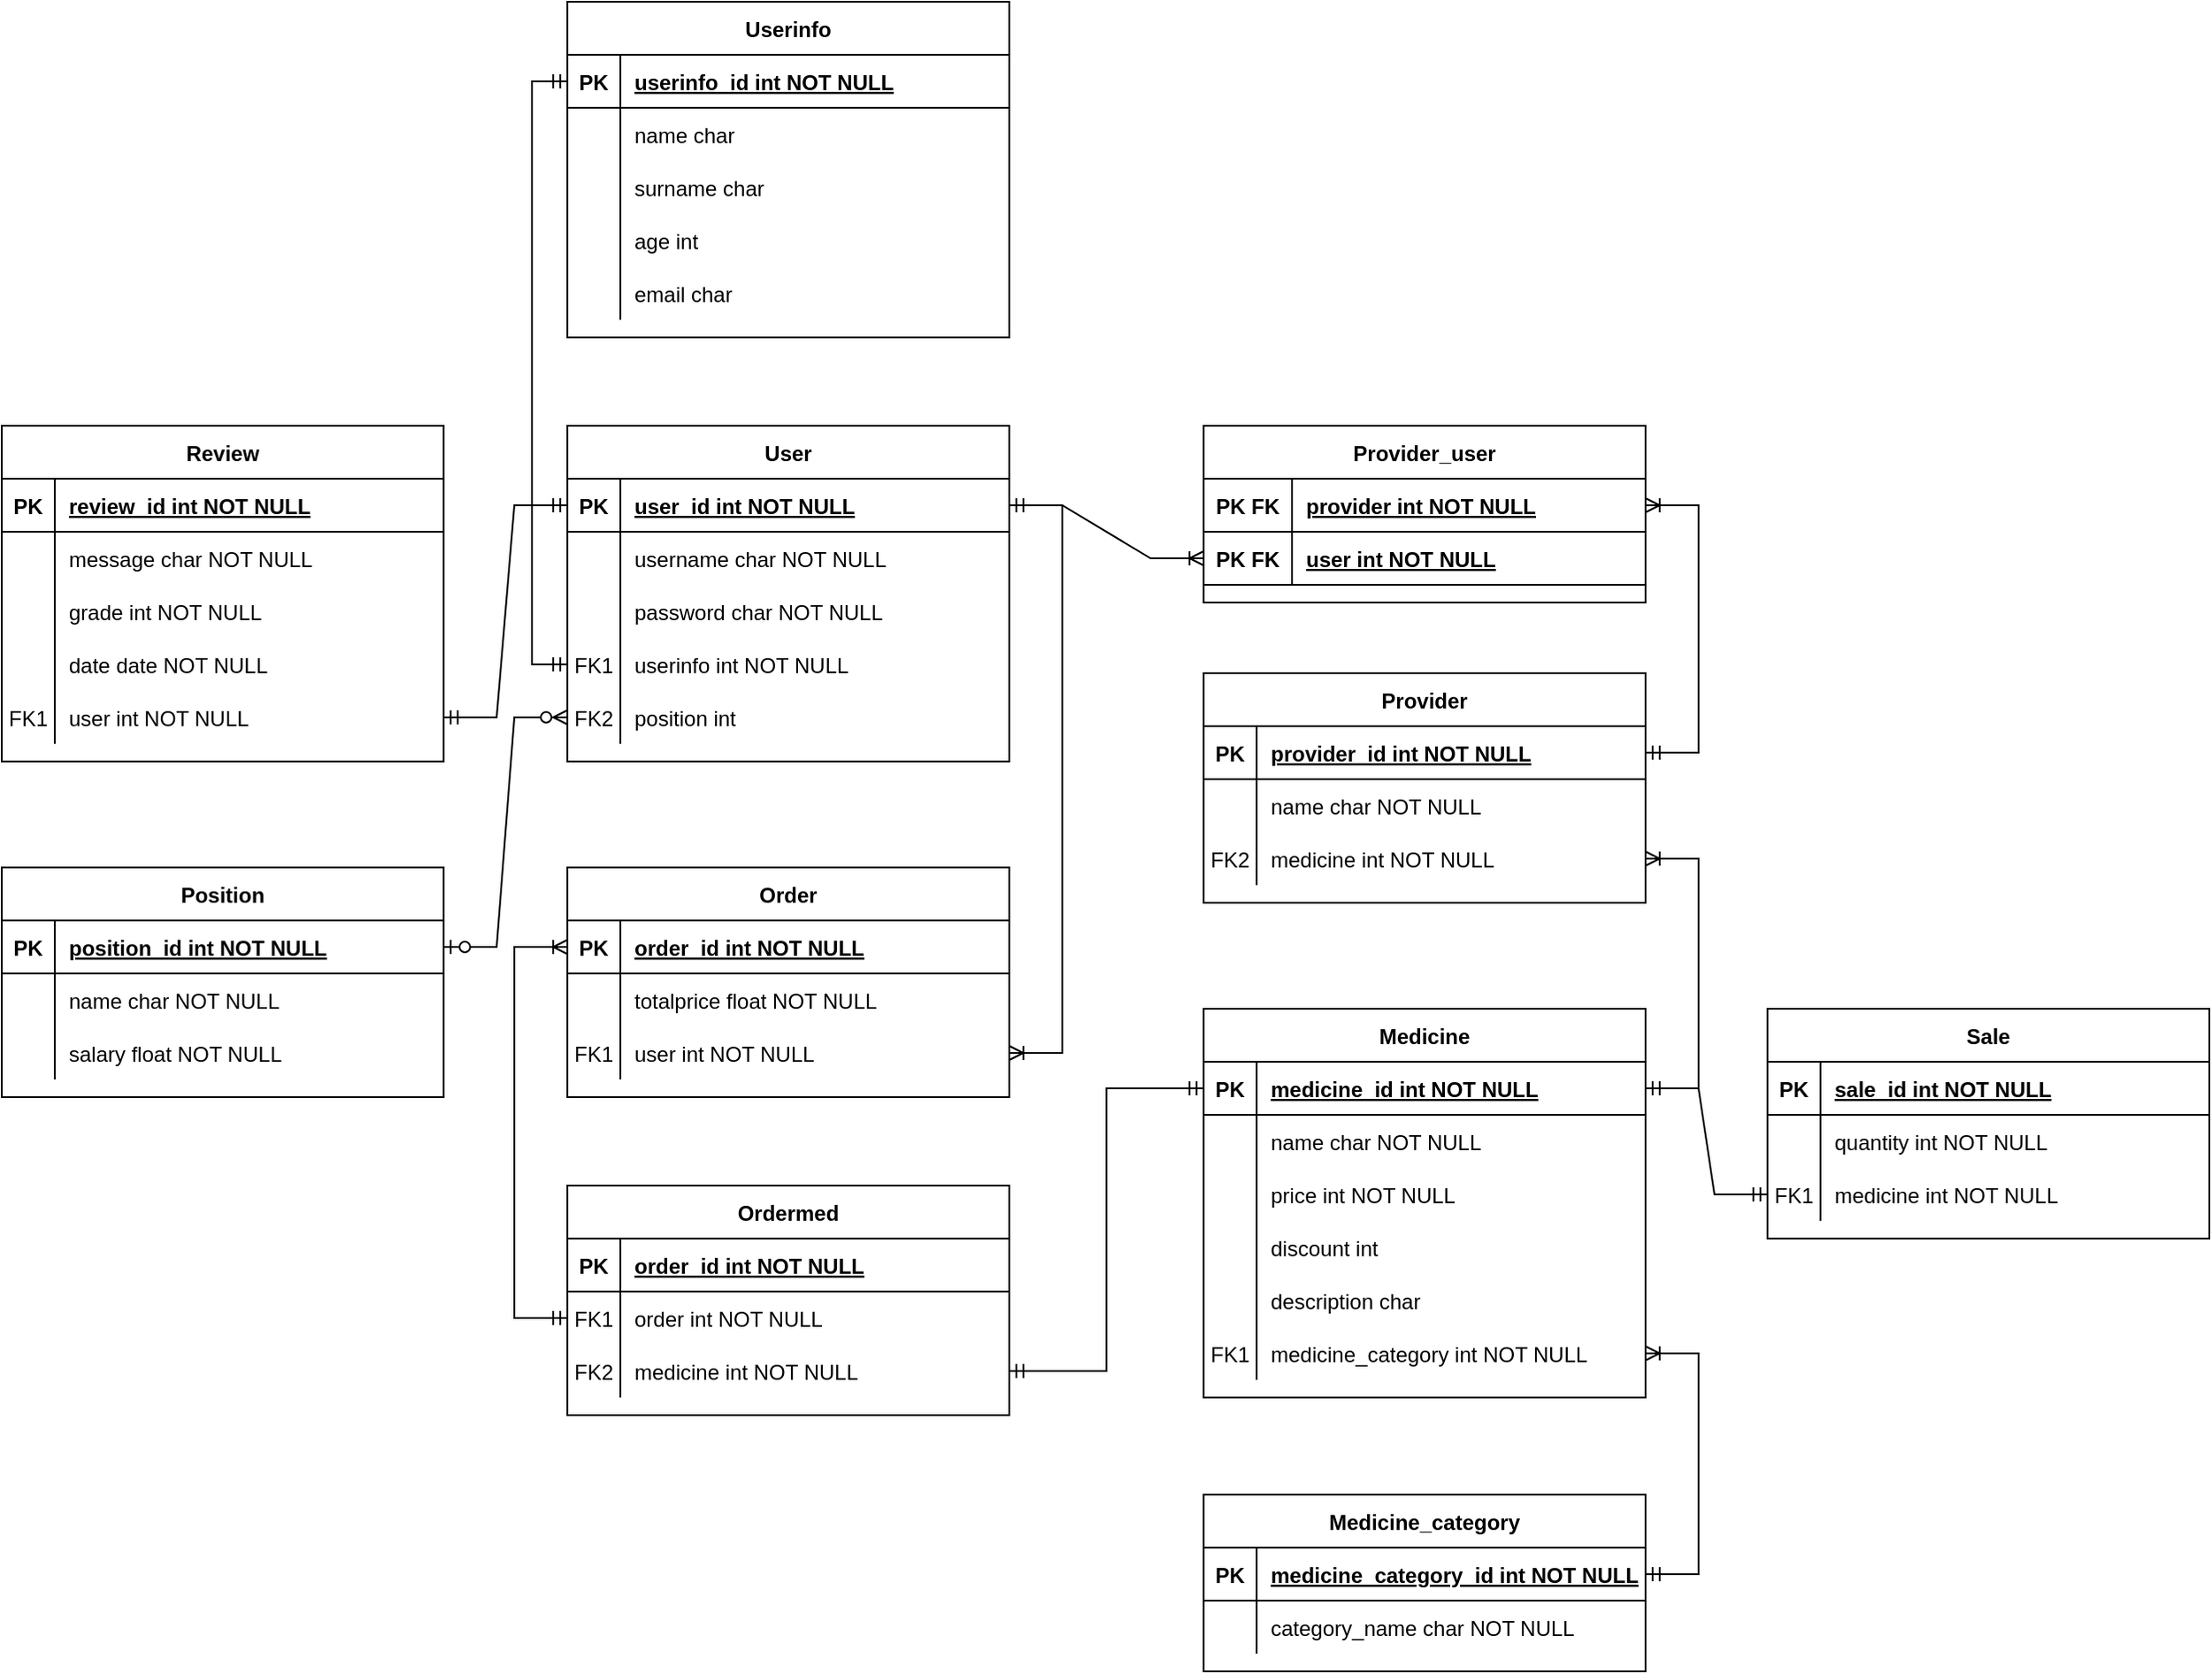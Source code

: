 <mxfile version="24.4.13" type="device">
  <diagram id="R2lEEEUBdFMjLlhIrx00" name="Page-1">
    <mxGraphModel dx="2331" dy="1956" grid="1" gridSize="10" guides="1" tooltips="1" connect="1" arrows="1" fold="1" page="1" pageScale="1" pageWidth="850" pageHeight="1100" math="0" shadow="0" extFonts="Permanent Marker^https://fonts.googleapis.com/css?family=Permanent+Marker">
      <root>
        <mxCell id="0" />
        <mxCell id="1" parent="0" />
        <mxCell id="5S0eOzyHiD_Q5INkTYT--3" value="User" style="shape=table;startSize=30;container=1;collapsible=1;childLayout=tableLayout;fixedRows=1;rowLines=0;fontStyle=1;align=center;resizeLast=1;" vertex="1" parent="1">
          <mxGeometry x="40" y="160" width="250" height="190" as="geometry" />
        </mxCell>
        <mxCell id="5S0eOzyHiD_Q5INkTYT--243" value="" style="shape=partialRectangle;collapsible=0;dropTarget=0;pointerEvents=0;fillColor=none;points=[[0,0.5],[1,0.5]];portConstraint=eastwest;top=0;left=0;right=0;bottom=1;" vertex="1" parent="5S0eOzyHiD_Q5INkTYT--3">
          <mxGeometry y="30" width="250" height="30" as="geometry" />
        </mxCell>
        <mxCell id="5S0eOzyHiD_Q5INkTYT--244" value="PK" style="shape=partialRectangle;overflow=hidden;connectable=0;fillColor=none;top=0;left=0;bottom=0;right=0;fontStyle=1;" vertex="1" parent="5S0eOzyHiD_Q5INkTYT--243">
          <mxGeometry width="30" height="30" as="geometry">
            <mxRectangle width="30" height="30" as="alternateBounds" />
          </mxGeometry>
        </mxCell>
        <mxCell id="5S0eOzyHiD_Q5INkTYT--245" value="user_id int NOT NULL " style="shape=partialRectangle;overflow=hidden;connectable=0;fillColor=none;top=0;left=0;bottom=0;right=0;align=left;spacingLeft=6;fontStyle=5;" vertex="1" parent="5S0eOzyHiD_Q5INkTYT--243">
          <mxGeometry x="30" width="220" height="30" as="geometry">
            <mxRectangle width="220" height="30" as="alternateBounds" />
          </mxGeometry>
        </mxCell>
        <mxCell id="5S0eOzyHiD_Q5INkTYT--7" value="" style="shape=partialRectangle;collapsible=0;dropTarget=0;pointerEvents=0;fillColor=none;points=[[0,0.5],[1,0.5]];portConstraint=eastwest;top=0;left=0;right=0;bottom=0;" vertex="1" parent="5S0eOzyHiD_Q5INkTYT--3">
          <mxGeometry y="60" width="250" height="30" as="geometry" />
        </mxCell>
        <mxCell id="5S0eOzyHiD_Q5INkTYT--8" value="" style="shape=partialRectangle;overflow=hidden;connectable=0;fillColor=none;top=0;left=0;bottom=0;right=0;" vertex="1" parent="5S0eOzyHiD_Q5INkTYT--7">
          <mxGeometry width="30" height="30" as="geometry">
            <mxRectangle width="30" height="30" as="alternateBounds" />
          </mxGeometry>
        </mxCell>
        <mxCell id="5S0eOzyHiD_Q5INkTYT--9" value="username char NOT NULL" style="shape=partialRectangle;overflow=hidden;connectable=0;fillColor=none;top=0;left=0;bottom=0;right=0;align=left;spacingLeft=6;" vertex="1" parent="5S0eOzyHiD_Q5INkTYT--7">
          <mxGeometry x="30" width="220" height="30" as="geometry">
            <mxRectangle width="220" height="30" as="alternateBounds" />
          </mxGeometry>
        </mxCell>
        <mxCell id="5S0eOzyHiD_Q5INkTYT--40" value="" style="shape=partialRectangle;collapsible=0;dropTarget=0;pointerEvents=0;fillColor=none;points=[[0,0.5],[1,0.5]];portConstraint=eastwest;top=0;left=0;right=0;bottom=0;" vertex="1" parent="5S0eOzyHiD_Q5INkTYT--3">
          <mxGeometry y="90" width="250" height="30" as="geometry" />
        </mxCell>
        <mxCell id="5S0eOzyHiD_Q5INkTYT--41" value="" style="shape=partialRectangle;overflow=hidden;connectable=0;fillColor=none;top=0;left=0;bottom=0;right=0;" vertex="1" parent="5S0eOzyHiD_Q5INkTYT--40">
          <mxGeometry width="30" height="30" as="geometry">
            <mxRectangle width="30" height="30" as="alternateBounds" />
          </mxGeometry>
        </mxCell>
        <mxCell id="5S0eOzyHiD_Q5INkTYT--42" value="password char NOT NULL" style="shape=partialRectangle;overflow=hidden;connectable=0;fillColor=none;top=0;left=0;bottom=0;right=0;align=left;spacingLeft=6;" vertex="1" parent="5S0eOzyHiD_Q5INkTYT--40">
          <mxGeometry x="30" width="220" height="30" as="geometry">
            <mxRectangle width="220" height="30" as="alternateBounds" />
          </mxGeometry>
        </mxCell>
        <mxCell id="5S0eOzyHiD_Q5INkTYT--46" value="" style="shape=partialRectangle;collapsible=0;dropTarget=0;pointerEvents=0;fillColor=none;points=[[0,0.5],[1,0.5]];portConstraint=eastwest;top=0;left=0;right=0;bottom=0;" vertex="1" parent="5S0eOzyHiD_Q5INkTYT--3">
          <mxGeometry y="120" width="250" height="30" as="geometry" />
        </mxCell>
        <mxCell id="5S0eOzyHiD_Q5INkTYT--47" value="FK1" style="shape=partialRectangle;overflow=hidden;connectable=0;fillColor=none;top=0;left=0;bottom=0;right=0;" vertex="1" parent="5S0eOzyHiD_Q5INkTYT--46">
          <mxGeometry width="30" height="30" as="geometry">
            <mxRectangle width="30" height="30" as="alternateBounds" />
          </mxGeometry>
        </mxCell>
        <mxCell id="5S0eOzyHiD_Q5INkTYT--48" value="userinfo int NOT NULL" style="shape=partialRectangle;overflow=hidden;connectable=0;fillColor=none;top=0;left=0;bottom=0;right=0;align=left;spacingLeft=6;" vertex="1" parent="5S0eOzyHiD_Q5INkTYT--46">
          <mxGeometry x="30" width="220" height="30" as="geometry">
            <mxRectangle width="220" height="30" as="alternateBounds" />
          </mxGeometry>
        </mxCell>
        <mxCell id="5S0eOzyHiD_Q5INkTYT--201" value="" style="shape=partialRectangle;collapsible=0;dropTarget=0;pointerEvents=0;fillColor=none;points=[[0,0.5],[1,0.5]];portConstraint=eastwest;top=0;left=0;right=0;bottom=0;" vertex="1" parent="5S0eOzyHiD_Q5INkTYT--3">
          <mxGeometry y="150" width="250" height="30" as="geometry" />
        </mxCell>
        <mxCell id="5S0eOzyHiD_Q5INkTYT--202" value="FK2" style="shape=partialRectangle;overflow=hidden;connectable=0;fillColor=none;top=0;left=0;bottom=0;right=0;" vertex="1" parent="5S0eOzyHiD_Q5INkTYT--201">
          <mxGeometry width="30" height="30" as="geometry">
            <mxRectangle width="30" height="30" as="alternateBounds" />
          </mxGeometry>
        </mxCell>
        <mxCell id="5S0eOzyHiD_Q5INkTYT--203" value="position int" style="shape=partialRectangle;overflow=hidden;connectable=0;fillColor=none;top=0;left=0;bottom=0;right=0;align=left;spacingLeft=6;" vertex="1" parent="5S0eOzyHiD_Q5INkTYT--201">
          <mxGeometry x="30" width="220" height="30" as="geometry">
            <mxRectangle width="220" height="30" as="alternateBounds" />
          </mxGeometry>
        </mxCell>
        <mxCell id="5S0eOzyHiD_Q5INkTYT--53" value="Userinfo" style="shape=table;startSize=30;container=1;collapsible=1;childLayout=tableLayout;fixedRows=1;rowLines=0;fontStyle=1;align=center;resizeLast=1;" vertex="1" parent="1">
          <mxGeometry x="40" y="-80" width="250" height="190" as="geometry" />
        </mxCell>
        <mxCell id="5S0eOzyHiD_Q5INkTYT--54" value="" style="shape=partialRectangle;collapsible=0;dropTarget=0;pointerEvents=0;fillColor=none;points=[[0,0.5],[1,0.5]];portConstraint=eastwest;top=0;left=0;right=0;bottom=1;" vertex="1" parent="5S0eOzyHiD_Q5INkTYT--53">
          <mxGeometry y="30" width="250" height="30" as="geometry" />
        </mxCell>
        <mxCell id="5S0eOzyHiD_Q5INkTYT--55" value="PK" style="shape=partialRectangle;overflow=hidden;connectable=0;fillColor=none;top=0;left=0;bottom=0;right=0;fontStyle=1;" vertex="1" parent="5S0eOzyHiD_Q5INkTYT--54">
          <mxGeometry width="30" height="30" as="geometry">
            <mxRectangle width="30" height="30" as="alternateBounds" />
          </mxGeometry>
        </mxCell>
        <mxCell id="5S0eOzyHiD_Q5INkTYT--56" value="userinfo_id int NOT NULL " style="shape=partialRectangle;overflow=hidden;connectable=0;fillColor=none;top=0;left=0;bottom=0;right=0;align=left;spacingLeft=6;fontStyle=5;" vertex="1" parent="5S0eOzyHiD_Q5INkTYT--54">
          <mxGeometry x="30" width="220" height="30" as="geometry">
            <mxRectangle width="220" height="30" as="alternateBounds" />
          </mxGeometry>
        </mxCell>
        <mxCell id="5S0eOzyHiD_Q5INkTYT--57" value="" style="shape=partialRectangle;collapsible=0;dropTarget=0;pointerEvents=0;fillColor=none;points=[[0,0.5],[1,0.5]];portConstraint=eastwest;top=0;left=0;right=0;bottom=0;" vertex="1" parent="5S0eOzyHiD_Q5INkTYT--53">
          <mxGeometry y="60" width="250" height="30" as="geometry" />
        </mxCell>
        <mxCell id="5S0eOzyHiD_Q5INkTYT--58" value="" style="shape=partialRectangle;overflow=hidden;connectable=0;fillColor=none;top=0;left=0;bottom=0;right=0;" vertex="1" parent="5S0eOzyHiD_Q5INkTYT--57">
          <mxGeometry width="30" height="30" as="geometry">
            <mxRectangle width="30" height="30" as="alternateBounds" />
          </mxGeometry>
        </mxCell>
        <mxCell id="5S0eOzyHiD_Q5INkTYT--59" value="name char" style="shape=partialRectangle;overflow=hidden;connectable=0;fillColor=none;top=0;left=0;bottom=0;right=0;align=left;spacingLeft=6;" vertex="1" parent="5S0eOzyHiD_Q5INkTYT--57">
          <mxGeometry x="30" width="220" height="30" as="geometry">
            <mxRectangle width="220" height="30" as="alternateBounds" />
          </mxGeometry>
        </mxCell>
        <mxCell id="5S0eOzyHiD_Q5INkTYT--60" value="" style="shape=partialRectangle;collapsible=0;dropTarget=0;pointerEvents=0;fillColor=none;points=[[0,0.5],[1,0.5]];portConstraint=eastwest;top=0;left=0;right=0;bottom=0;" vertex="1" parent="5S0eOzyHiD_Q5INkTYT--53">
          <mxGeometry y="90" width="250" height="30" as="geometry" />
        </mxCell>
        <mxCell id="5S0eOzyHiD_Q5INkTYT--61" value="" style="shape=partialRectangle;overflow=hidden;connectable=0;fillColor=none;top=0;left=0;bottom=0;right=0;" vertex="1" parent="5S0eOzyHiD_Q5INkTYT--60">
          <mxGeometry width="30" height="30" as="geometry">
            <mxRectangle width="30" height="30" as="alternateBounds" />
          </mxGeometry>
        </mxCell>
        <mxCell id="5S0eOzyHiD_Q5INkTYT--62" value="surname char" style="shape=partialRectangle;overflow=hidden;connectable=0;fillColor=none;top=0;left=0;bottom=0;right=0;align=left;spacingLeft=6;" vertex="1" parent="5S0eOzyHiD_Q5INkTYT--60">
          <mxGeometry x="30" width="220" height="30" as="geometry">
            <mxRectangle width="220" height="30" as="alternateBounds" />
          </mxGeometry>
        </mxCell>
        <mxCell id="5S0eOzyHiD_Q5INkTYT--63" value="" style="shape=partialRectangle;collapsible=0;dropTarget=0;pointerEvents=0;fillColor=none;points=[[0,0.5],[1,0.5]];portConstraint=eastwest;top=0;left=0;right=0;bottom=0;" vertex="1" parent="5S0eOzyHiD_Q5INkTYT--53">
          <mxGeometry y="120" width="250" height="30" as="geometry" />
        </mxCell>
        <mxCell id="5S0eOzyHiD_Q5INkTYT--64" value="" style="shape=partialRectangle;overflow=hidden;connectable=0;fillColor=none;top=0;left=0;bottom=0;right=0;" vertex="1" parent="5S0eOzyHiD_Q5INkTYT--63">
          <mxGeometry width="30" height="30" as="geometry">
            <mxRectangle width="30" height="30" as="alternateBounds" />
          </mxGeometry>
        </mxCell>
        <mxCell id="5S0eOzyHiD_Q5INkTYT--65" value="age int" style="shape=partialRectangle;overflow=hidden;connectable=0;fillColor=none;top=0;left=0;bottom=0;right=0;align=left;spacingLeft=6;" vertex="1" parent="5S0eOzyHiD_Q5INkTYT--63">
          <mxGeometry x="30" width="220" height="30" as="geometry">
            <mxRectangle width="220" height="30" as="alternateBounds" />
          </mxGeometry>
        </mxCell>
        <mxCell id="5S0eOzyHiD_Q5INkTYT--66" value="" style="shape=partialRectangle;collapsible=0;dropTarget=0;pointerEvents=0;fillColor=none;points=[[0,0.5],[1,0.5]];portConstraint=eastwest;top=0;left=0;right=0;bottom=0;" vertex="1" parent="5S0eOzyHiD_Q5INkTYT--53">
          <mxGeometry y="150" width="250" height="30" as="geometry" />
        </mxCell>
        <mxCell id="5S0eOzyHiD_Q5INkTYT--67" value="" style="shape=partialRectangle;overflow=hidden;connectable=0;fillColor=none;top=0;left=0;bottom=0;right=0;" vertex="1" parent="5S0eOzyHiD_Q5INkTYT--66">
          <mxGeometry width="30" height="30" as="geometry">
            <mxRectangle width="30" height="30" as="alternateBounds" />
          </mxGeometry>
        </mxCell>
        <mxCell id="5S0eOzyHiD_Q5INkTYT--68" value="email char" style="shape=partialRectangle;overflow=hidden;connectable=0;fillColor=none;top=0;left=0;bottom=0;right=0;align=left;spacingLeft=6;" vertex="1" parent="5S0eOzyHiD_Q5INkTYT--66">
          <mxGeometry x="30" width="220" height="30" as="geometry">
            <mxRectangle width="220" height="30" as="alternateBounds" />
          </mxGeometry>
        </mxCell>
        <mxCell id="5S0eOzyHiD_Q5INkTYT--73" value="Medicine_category" style="shape=table;startSize=30;container=1;collapsible=1;childLayout=tableLayout;fixedRows=1;rowLines=0;fontStyle=1;align=center;resizeLast=1;" vertex="1" parent="1">
          <mxGeometry x="400" y="765" width="250" height="100" as="geometry" />
        </mxCell>
        <mxCell id="5S0eOzyHiD_Q5INkTYT--74" value="" style="shape=partialRectangle;collapsible=0;dropTarget=0;pointerEvents=0;fillColor=none;points=[[0,0.5],[1,0.5]];portConstraint=eastwest;top=0;left=0;right=0;bottom=1;" vertex="1" parent="5S0eOzyHiD_Q5INkTYT--73">
          <mxGeometry y="30" width="250" height="30" as="geometry" />
        </mxCell>
        <mxCell id="5S0eOzyHiD_Q5INkTYT--75" value="PK" style="shape=partialRectangle;overflow=hidden;connectable=0;fillColor=none;top=0;left=0;bottom=0;right=0;fontStyle=1;" vertex="1" parent="5S0eOzyHiD_Q5INkTYT--74">
          <mxGeometry width="30" height="30" as="geometry">
            <mxRectangle width="30" height="30" as="alternateBounds" />
          </mxGeometry>
        </mxCell>
        <mxCell id="5S0eOzyHiD_Q5INkTYT--76" value="medicine_category_id int NOT NULL " style="shape=partialRectangle;overflow=hidden;connectable=0;fillColor=none;top=0;left=0;bottom=0;right=0;align=left;spacingLeft=6;fontStyle=5;" vertex="1" parent="5S0eOzyHiD_Q5INkTYT--74">
          <mxGeometry x="30" width="220" height="30" as="geometry">
            <mxRectangle width="220" height="30" as="alternateBounds" />
          </mxGeometry>
        </mxCell>
        <mxCell id="5S0eOzyHiD_Q5INkTYT--77" value="" style="shape=partialRectangle;collapsible=0;dropTarget=0;pointerEvents=0;fillColor=none;points=[[0,0.5],[1,0.5]];portConstraint=eastwest;top=0;left=0;right=0;bottom=0;" vertex="1" parent="5S0eOzyHiD_Q5INkTYT--73">
          <mxGeometry y="60" width="250" height="30" as="geometry" />
        </mxCell>
        <mxCell id="5S0eOzyHiD_Q5INkTYT--78" value="" style="shape=partialRectangle;overflow=hidden;connectable=0;fillColor=none;top=0;left=0;bottom=0;right=0;" vertex="1" parent="5S0eOzyHiD_Q5INkTYT--77">
          <mxGeometry width="30" height="30" as="geometry">
            <mxRectangle width="30" height="30" as="alternateBounds" />
          </mxGeometry>
        </mxCell>
        <mxCell id="5S0eOzyHiD_Q5INkTYT--79" value="category_name char NOT NULL" style="shape=partialRectangle;overflow=hidden;connectable=0;fillColor=none;top=0;left=0;bottom=0;right=0;align=left;spacingLeft=6;" vertex="1" parent="5S0eOzyHiD_Q5INkTYT--77">
          <mxGeometry x="30" width="220" height="30" as="geometry">
            <mxRectangle width="220" height="30" as="alternateBounds" />
          </mxGeometry>
        </mxCell>
        <mxCell id="5S0eOzyHiD_Q5INkTYT--86" value="Medicine" style="shape=table;startSize=30;container=1;collapsible=1;childLayout=tableLayout;fixedRows=1;rowLines=0;fontStyle=1;align=center;resizeLast=1;" vertex="1" parent="1">
          <mxGeometry x="400" y="490" width="250" height="220" as="geometry" />
        </mxCell>
        <mxCell id="5S0eOzyHiD_Q5INkTYT--87" value="" style="shape=partialRectangle;collapsible=0;dropTarget=0;pointerEvents=0;fillColor=none;points=[[0,0.5],[1,0.5]];portConstraint=eastwest;top=0;left=0;right=0;bottom=1;" vertex="1" parent="5S0eOzyHiD_Q5INkTYT--86">
          <mxGeometry y="30" width="250" height="30" as="geometry" />
        </mxCell>
        <mxCell id="5S0eOzyHiD_Q5INkTYT--88" value="PK" style="shape=partialRectangle;overflow=hidden;connectable=0;fillColor=none;top=0;left=0;bottom=0;right=0;fontStyle=1;" vertex="1" parent="5S0eOzyHiD_Q5INkTYT--87">
          <mxGeometry width="30" height="30" as="geometry">
            <mxRectangle width="30" height="30" as="alternateBounds" />
          </mxGeometry>
        </mxCell>
        <mxCell id="5S0eOzyHiD_Q5INkTYT--89" value="medicine_id int NOT NULL " style="shape=partialRectangle;overflow=hidden;connectable=0;fillColor=none;top=0;left=0;bottom=0;right=0;align=left;spacingLeft=6;fontStyle=5;" vertex="1" parent="5S0eOzyHiD_Q5INkTYT--87">
          <mxGeometry x="30" width="220" height="30" as="geometry">
            <mxRectangle width="220" height="30" as="alternateBounds" />
          </mxGeometry>
        </mxCell>
        <mxCell id="5S0eOzyHiD_Q5INkTYT--90" value="" style="shape=partialRectangle;collapsible=0;dropTarget=0;pointerEvents=0;fillColor=none;points=[[0,0.5],[1,0.5]];portConstraint=eastwest;top=0;left=0;right=0;bottom=0;" vertex="1" parent="5S0eOzyHiD_Q5INkTYT--86">
          <mxGeometry y="60" width="250" height="30" as="geometry" />
        </mxCell>
        <mxCell id="5S0eOzyHiD_Q5INkTYT--91" value="" style="shape=partialRectangle;overflow=hidden;connectable=0;fillColor=none;top=0;left=0;bottom=0;right=0;" vertex="1" parent="5S0eOzyHiD_Q5INkTYT--90">
          <mxGeometry width="30" height="30" as="geometry">
            <mxRectangle width="30" height="30" as="alternateBounds" />
          </mxGeometry>
        </mxCell>
        <mxCell id="5S0eOzyHiD_Q5INkTYT--92" value="name char NOT NULL" style="shape=partialRectangle;overflow=hidden;connectable=0;fillColor=none;top=0;left=0;bottom=0;right=0;align=left;spacingLeft=6;" vertex="1" parent="5S0eOzyHiD_Q5INkTYT--90">
          <mxGeometry x="30" width="220" height="30" as="geometry">
            <mxRectangle width="220" height="30" as="alternateBounds" />
          </mxGeometry>
        </mxCell>
        <mxCell id="5S0eOzyHiD_Q5INkTYT--99" value="" style="shape=partialRectangle;collapsible=0;dropTarget=0;pointerEvents=0;fillColor=none;points=[[0,0.5],[1,0.5]];portConstraint=eastwest;top=0;left=0;right=0;bottom=0;" vertex="1" parent="5S0eOzyHiD_Q5INkTYT--86">
          <mxGeometry y="90" width="250" height="30" as="geometry" />
        </mxCell>
        <mxCell id="5S0eOzyHiD_Q5INkTYT--100" value="" style="shape=partialRectangle;overflow=hidden;connectable=0;fillColor=none;top=0;left=0;bottom=0;right=0;" vertex="1" parent="5S0eOzyHiD_Q5INkTYT--99">
          <mxGeometry width="30" height="30" as="geometry">
            <mxRectangle width="30" height="30" as="alternateBounds" />
          </mxGeometry>
        </mxCell>
        <mxCell id="5S0eOzyHiD_Q5INkTYT--101" value="price int NOT NULL" style="shape=partialRectangle;overflow=hidden;connectable=0;fillColor=none;top=0;left=0;bottom=0;right=0;align=left;spacingLeft=6;" vertex="1" parent="5S0eOzyHiD_Q5INkTYT--99">
          <mxGeometry x="30" width="220" height="30" as="geometry">
            <mxRectangle width="220" height="30" as="alternateBounds" />
          </mxGeometry>
        </mxCell>
        <mxCell id="5S0eOzyHiD_Q5INkTYT--108" value="" style="shape=partialRectangle;collapsible=0;dropTarget=0;pointerEvents=0;fillColor=none;points=[[0,0.5],[1,0.5]];portConstraint=eastwest;top=0;left=0;right=0;bottom=0;" vertex="1" parent="5S0eOzyHiD_Q5INkTYT--86">
          <mxGeometry y="120" width="250" height="30" as="geometry" />
        </mxCell>
        <mxCell id="5S0eOzyHiD_Q5INkTYT--109" value="" style="shape=partialRectangle;overflow=hidden;connectable=0;fillColor=none;top=0;left=0;bottom=0;right=0;" vertex="1" parent="5S0eOzyHiD_Q5INkTYT--108">
          <mxGeometry width="30" height="30" as="geometry">
            <mxRectangle width="30" height="30" as="alternateBounds" />
          </mxGeometry>
        </mxCell>
        <mxCell id="5S0eOzyHiD_Q5INkTYT--110" value="discount int" style="shape=partialRectangle;overflow=hidden;connectable=0;fillColor=none;top=0;left=0;bottom=0;right=0;align=left;spacingLeft=6;" vertex="1" parent="5S0eOzyHiD_Q5INkTYT--108">
          <mxGeometry x="30" width="220" height="30" as="geometry">
            <mxRectangle width="220" height="30" as="alternateBounds" />
          </mxGeometry>
        </mxCell>
        <mxCell id="5S0eOzyHiD_Q5INkTYT--102" value="" style="shape=partialRectangle;collapsible=0;dropTarget=0;pointerEvents=0;fillColor=none;points=[[0,0.5],[1,0.5]];portConstraint=eastwest;top=0;left=0;right=0;bottom=0;" vertex="1" parent="5S0eOzyHiD_Q5INkTYT--86">
          <mxGeometry y="150" width="250" height="30" as="geometry" />
        </mxCell>
        <mxCell id="5S0eOzyHiD_Q5INkTYT--103" value="" style="shape=partialRectangle;overflow=hidden;connectable=0;fillColor=none;top=0;left=0;bottom=0;right=0;" vertex="1" parent="5S0eOzyHiD_Q5INkTYT--102">
          <mxGeometry width="30" height="30" as="geometry">
            <mxRectangle width="30" height="30" as="alternateBounds" />
          </mxGeometry>
        </mxCell>
        <mxCell id="5S0eOzyHiD_Q5INkTYT--104" value="description char" style="shape=partialRectangle;overflow=hidden;connectable=0;fillColor=none;top=0;left=0;bottom=0;right=0;align=left;spacingLeft=6;" vertex="1" parent="5S0eOzyHiD_Q5INkTYT--102">
          <mxGeometry x="30" width="220" height="30" as="geometry">
            <mxRectangle width="220" height="30" as="alternateBounds" />
          </mxGeometry>
        </mxCell>
        <mxCell id="5S0eOzyHiD_Q5INkTYT--93" value="" style="shape=partialRectangle;collapsible=0;dropTarget=0;pointerEvents=0;fillColor=none;points=[[0,0.5],[1,0.5]];portConstraint=eastwest;top=0;left=0;right=0;bottom=0;" vertex="1" parent="5S0eOzyHiD_Q5INkTYT--86">
          <mxGeometry y="180" width="250" height="30" as="geometry" />
        </mxCell>
        <mxCell id="5S0eOzyHiD_Q5INkTYT--94" value="FK1" style="shape=partialRectangle;overflow=hidden;connectable=0;fillColor=none;top=0;left=0;bottom=0;right=0;" vertex="1" parent="5S0eOzyHiD_Q5INkTYT--93">
          <mxGeometry width="30" height="30" as="geometry">
            <mxRectangle width="30" height="30" as="alternateBounds" />
          </mxGeometry>
        </mxCell>
        <mxCell id="5S0eOzyHiD_Q5INkTYT--95" value="medicine_category int NOT NULL" style="shape=partialRectangle;overflow=hidden;connectable=0;fillColor=none;top=0;left=0;bottom=0;right=0;align=left;spacingLeft=6;" vertex="1" parent="5S0eOzyHiD_Q5INkTYT--93">
          <mxGeometry x="30" width="220" height="30" as="geometry">
            <mxRectangle width="220" height="30" as="alternateBounds" />
          </mxGeometry>
        </mxCell>
        <mxCell id="5S0eOzyHiD_Q5INkTYT--111" value="Review" style="shape=table;startSize=30;container=1;collapsible=1;childLayout=tableLayout;fixedRows=1;rowLines=0;fontStyle=1;align=center;resizeLast=1;" vertex="1" parent="1">
          <mxGeometry x="-280" y="160" width="250" height="190" as="geometry" />
        </mxCell>
        <mxCell id="5S0eOzyHiD_Q5INkTYT--112" value="" style="shape=partialRectangle;collapsible=0;dropTarget=0;pointerEvents=0;fillColor=none;points=[[0,0.5],[1,0.5]];portConstraint=eastwest;top=0;left=0;right=0;bottom=1;" vertex="1" parent="5S0eOzyHiD_Q5INkTYT--111">
          <mxGeometry y="30" width="250" height="30" as="geometry" />
        </mxCell>
        <mxCell id="5S0eOzyHiD_Q5INkTYT--113" value="PK" style="shape=partialRectangle;overflow=hidden;connectable=0;fillColor=none;top=0;left=0;bottom=0;right=0;fontStyle=1;" vertex="1" parent="5S0eOzyHiD_Q5INkTYT--112">
          <mxGeometry width="30" height="30" as="geometry">
            <mxRectangle width="30" height="30" as="alternateBounds" />
          </mxGeometry>
        </mxCell>
        <mxCell id="5S0eOzyHiD_Q5INkTYT--114" value="review_id int NOT NULL " style="shape=partialRectangle;overflow=hidden;connectable=0;fillColor=none;top=0;left=0;bottom=0;right=0;align=left;spacingLeft=6;fontStyle=5;" vertex="1" parent="5S0eOzyHiD_Q5INkTYT--112">
          <mxGeometry x="30" width="220" height="30" as="geometry">
            <mxRectangle width="220" height="30" as="alternateBounds" />
          </mxGeometry>
        </mxCell>
        <mxCell id="5S0eOzyHiD_Q5INkTYT--115" value="" style="shape=partialRectangle;collapsible=0;dropTarget=0;pointerEvents=0;fillColor=none;points=[[0,0.5],[1,0.5]];portConstraint=eastwest;top=0;left=0;right=0;bottom=0;" vertex="1" parent="5S0eOzyHiD_Q5INkTYT--111">
          <mxGeometry y="60" width="250" height="30" as="geometry" />
        </mxCell>
        <mxCell id="5S0eOzyHiD_Q5INkTYT--116" value="" style="shape=partialRectangle;overflow=hidden;connectable=0;fillColor=none;top=0;left=0;bottom=0;right=0;" vertex="1" parent="5S0eOzyHiD_Q5INkTYT--115">
          <mxGeometry width="30" height="30" as="geometry">
            <mxRectangle width="30" height="30" as="alternateBounds" />
          </mxGeometry>
        </mxCell>
        <mxCell id="5S0eOzyHiD_Q5INkTYT--117" value="message char NOT NULL" style="shape=partialRectangle;overflow=hidden;connectable=0;fillColor=none;top=0;left=0;bottom=0;right=0;align=left;spacingLeft=6;" vertex="1" parent="5S0eOzyHiD_Q5INkTYT--115">
          <mxGeometry x="30" width="220" height="30" as="geometry">
            <mxRectangle width="220" height="30" as="alternateBounds" />
          </mxGeometry>
        </mxCell>
        <mxCell id="5S0eOzyHiD_Q5INkTYT--118" value="" style="shape=partialRectangle;collapsible=0;dropTarget=0;pointerEvents=0;fillColor=none;points=[[0,0.5],[1,0.5]];portConstraint=eastwest;top=0;left=0;right=0;bottom=0;" vertex="1" parent="5S0eOzyHiD_Q5INkTYT--111">
          <mxGeometry y="90" width="250" height="30" as="geometry" />
        </mxCell>
        <mxCell id="5S0eOzyHiD_Q5INkTYT--119" value="" style="shape=partialRectangle;overflow=hidden;connectable=0;fillColor=none;top=0;left=0;bottom=0;right=0;" vertex="1" parent="5S0eOzyHiD_Q5INkTYT--118">
          <mxGeometry width="30" height="30" as="geometry">
            <mxRectangle width="30" height="30" as="alternateBounds" />
          </mxGeometry>
        </mxCell>
        <mxCell id="5S0eOzyHiD_Q5INkTYT--120" value="grade int NOT NULL" style="shape=partialRectangle;overflow=hidden;connectable=0;fillColor=none;top=0;left=0;bottom=0;right=0;align=left;spacingLeft=6;" vertex="1" parent="5S0eOzyHiD_Q5INkTYT--118">
          <mxGeometry x="30" width="220" height="30" as="geometry">
            <mxRectangle width="220" height="30" as="alternateBounds" />
          </mxGeometry>
        </mxCell>
        <mxCell id="5S0eOzyHiD_Q5INkTYT--121" value="" style="shape=partialRectangle;collapsible=0;dropTarget=0;pointerEvents=0;fillColor=none;points=[[0,0.5],[1,0.5]];portConstraint=eastwest;top=0;left=0;right=0;bottom=0;" vertex="1" parent="5S0eOzyHiD_Q5INkTYT--111">
          <mxGeometry y="120" width="250" height="30" as="geometry" />
        </mxCell>
        <mxCell id="5S0eOzyHiD_Q5INkTYT--122" value="" style="shape=partialRectangle;overflow=hidden;connectable=0;fillColor=none;top=0;left=0;bottom=0;right=0;" vertex="1" parent="5S0eOzyHiD_Q5INkTYT--121">
          <mxGeometry width="30" height="30" as="geometry">
            <mxRectangle width="30" height="30" as="alternateBounds" />
          </mxGeometry>
        </mxCell>
        <mxCell id="5S0eOzyHiD_Q5INkTYT--123" value="date date NOT NULL" style="shape=partialRectangle;overflow=hidden;connectable=0;fillColor=none;top=0;left=0;bottom=0;right=0;align=left;spacingLeft=6;" vertex="1" parent="5S0eOzyHiD_Q5INkTYT--121">
          <mxGeometry x="30" width="220" height="30" as="geometry">
            <mxRectangle width="220" height="30" as="alternateBounds" />
          </mxGeometry>
        </mxCell>
        <mxCell id="5S0eOzyHiD_Q5INkTYT--237" value="" style="shape=partialRectangle;collapsible=0;dropTarget=0;pointerEvents=0;fillColor=none;points=[[0,0.5],[1,0.5]];portConstraint=eastwest;top=0;left=0;right=0;bottom=0;" vertex="1" parent="5S0eOzyHiD_Q5INkTYT--111">
          <mxGeometry y="150" width="250" height="30" as="geometry" />
        </mxCell>
        <mxCell id="5S0eOzyHiD_Q5INkTYT--238" value="FK1" style="shape=partialRectangle;overflow=hidden;connectable=0;fillColor=none;top=0;left=0;bottom=0;right=0;" vertex="1" parent="5S0eOzyHiD_Q5INkTYT--237">
          <mxGeometry width="30" height="30" as="geometry">
            <mxRectangle width="30" height="30" as="alternateBounds" />
          </mxGeometry>
        </mxCell>
        <mxCell id="5S0eOzyHiD_Q5INkTYT--239" value="user int NOT NULL" style="shape=partialRectangle;overflow=hidden;connectable=0;fillColor=none;top=0;left=0;bottom=0;right=0;align=left;spacingLeft=6;" vertex="1" parent="5S0eOzyHiD_Q5INkTYT--237">
          <mxGeometry x="30" width="220" height="30" as="geometry">
            <mxRectangle width="220" height="30" as="alternateBounds" />
          </mxGeometry>
        </mxCell>
        <mxCell id="5S0eOzyHiD_Q5INkTYT--127" value="Provider" style="shape=table;startSize=30;container=1;collapsible=1;childLayout=tableLayout;fixedRows=1;rowLines=0;fontStyle=1;align=center;resizeLast=1;" vertex="1" parent="1">
          <mxGeometry x="400" y="300" width="250" height="130" as="geometry" />
        </mxCell>
        <mxCell id="5S0eOzyHiD_Q5INkTYT--128" value="" style="shape=partialRectangle;collapsible=0;dropTarget=0;pointerEvents=0;fillColor=none;points=[[0,0.5],[1,0.5]];portConstraint=eastwest;top=0;left=0;right=0;bottom=1;" vertex="1" parent="5S0eOzyHiD_Q5INkTYT--127">
          <mxGeometry y="30" width="250" height="30" as="geometry" />
        </mxCell>
        <mxCell id="5S0eOzyHiD_Q5INkTYT--129" value="PK" style="shape=partialRectangle;overflow=hidden;connectable=0;fillColor=none;top=0;left=0;bottom=0;right=0;fontStyle=1;" vertex="1" parent="5S0eOzyHiD_Q5INkTYT--128">
          <mxGeometry width="30" height="30" as="geometry">
            <mxRectangle width="30" height="30" as="alternateBounds" />
          </mxGeometry>
        </mxCell>
        <mxCell id="5S0eOzyHiD_Q5INkTYT--130" value="provider_id int NOT NULL " style="shape=partialRectangle;overflow=hidden;connectable=0;fillColor=none;top=0;left=0;bottom=0;right=0;align=left;spacingLeft=6;fontStyle=5;" vertex="1" parent="5S0eOzyHiD_Q5INkTYT--128">
          <mxGeometry x="30" width="220" height="30" as="geometry">
            <mxRectangle width="220" height="30" as="alternateBounds" />
          </mxGeometry>
        </mxCell>
        <mxCell id="5S0eOzyHiD_Q5INkTYT--131" value="" style="shape=partialRectangle;collapsible=0;dropTarget=0;pointerEvents=0;fillColor=none;points=[[0,0.5],[1,0.5]];portConstraint=eastwest;top=0;left=0;right=0;bottom=0;" vertex="1" parent="5S0eOzyHiD_Q5INkTYT--127">
          <mxGeometry y="60" width="250" height="30" as="geometry" />
        </mxCell>
        <mxCell id="5S0eOzyHiD_Q5INkTYT--132" value="" style="shape=partialRectangle;overflow=hidden;connectable=0;fillColor=none;top=0;left=0;bottom=0;right=0;" vertex="1" parent="5S0eOzyHiD_Q5INkTYT--131">
          <mxGeometry width="30" height="30" as="geometry">
            <mxRectangle width="30" height="30" as="alternateBounds" />
          </mxGeometry>
        </mxCell>
        <mxCell id="5S0eOzyHiD_Q5INkTYT--133" value="name char NOT NULL" style="shape=partialRectangle;overflow=hidden;connectable=0;fillColor=none;top=0;left=0;bottom=0;right=0;align=left;spacingLeft=6;" vertex="1" parent="5S0eOzyHiD_Q5INkTYT--131">
          <mxGeometry x="30" width="220" height="30" as="geometry">
            <mxRectangle width="220" height="30" as="alternateBounds" />
          </mxGeometry>
        </mxCell>
        <mxCell id="5S0eOzyHiD_Q5INkTYT--143" value="" style="shape=partialRectangle;collapsible=0;dropTarget=0;pointerEvents=0;fillColor=none;points=[[0,0.5],[1,0.5]];portConstraint=eastwest;top=0;left=0;right=0;bottom=0;" vertex="1" parent="5S0eOzyHiD_Q5INkTYT--127">
          <mxGeometry y="90" width="250" height="30" as="geometry" />
        </mxCell>
        <mxCell id="5S0eOzyHiD_Q5INkTYT--144" value="FK2" style="shape=partialRectangle;overflow=hidden;connectable=0;fillColor=none;top=0;left=0;bottom=0;right=0;" vertex="1" parent="5S0eOzyHiD_Q5INkTYT--143">
          <mxGeometry width="30" height="30" as="geometry">
            <mxRectangle width="30" height="30" as="alternateBounds" />
          </mxGeometry>
        </mxCell>
        <mxCell id="5S0eOzyHiD_Q5INkTYT--145" value="medicine int NOT NULL" style="shape=partialRectangle;overflow=hidden;connectable=0;fillColor=none;top=0;left=0;bottom=0;right=0;align=left;spacingLeft=6;" vertex="1" parent="5S0eOzyHiD_Q5INkTYT--143">
          <mxGeometry x="30" width="220" height="30" as="geometry">
            <mxRectangle width="220" height="30" as="alternateBounds" />
          </mxGeometry>
        </mxCell>
        <mxCell id="5S0eOzyHiD_Q5INkTYT--156" value="Provider_user" style="shape=table;startSize=30;container=1;collapsible=1;childLayout=tableLayout;fixedRows=1;rowLines=0;fontStyle=1;align=center;resizeLast=1;" vertex="1" parent="1">
          <mxGeometry x="400" y="160" width="250" height="100" as="geometry" />
        </mxCell>
        <mxCell id="5S0eOzyHiD_Q5INkTYT--157" value="" style="shape=partialRectangle;collapsible=0;dropTarget=0;pointerEvents=0;fillColor=none;points=[[0,0.5],[1,0.5]];portConstraint=eastwest;top=0;left=0;right=0;bottom=1;" vertex="1" parent="5S0eOzyHiD_Q5INkTYT--156">
          <mxGeometry y="30" width="250" height="30" as="geometry" />
        </mxCell>
        <mxCell id="5S0eOzyHiD_Q5INkTYT--158" value="PK FK" style="shape=partialRectangle;overflow=hidden;connectable=0;fillColor=none;top=0;left=0;bottom=0;right=0;fontStyle=1;" vertex="1" parent="5S0eOzyHiD_Q5INkTYT--157">
          <mxGeometry width="50" height="30" as="geometry">
            <mxRectangle width="50" height="30" as="alternateBounds" />
          </mxGeometry>
        </mxCell>
        <mxCell id="5S0eOzyHiD_Q5INkTYT--159" value="provider int NOT NULL " style="shape=partialRectangle;overflow=hidden;connectable=0;fillColor=none;top=0;left=0;bottom=0;right=0;align=left;spacingLeft=6;fontStyle=5;" vertex="1" parent="5S0eOzyHiD_Q5INkTYT--157">
          <mxGeometry x="50" width="200" height="30" as="geometry">
            <mxRectangle width="200" height="30" as="alternateBounds" />
          </mxGeometry>
        </mxCell>
        <mxCell id="5S0eOzyHiD_Q5INkTYT--175" value="" style="shape=partialRectangle;collapsible=0;dropTarget=0;pointerEvents=0;fillColor=none;points=[[0,0.5],[1,0.5]];portConstraint=eastwest;top=0;left=0;right=0;bottom=1;" vertex="1" parent="5S0eOzyHiD_Q5INkTYT--156">
          <mxGeometry y="60" width="250" height="30" as="geometry" />
        </mxCell>
        <mxCell id="5S0eOzyHiD_Q5INkTYT--176" value="PK FK" style="shape=partialRectangle;overflow=hidden;connectable=0;fillColor=none;top=0;left=0;bottom=0;right=0;fontStyle=1;" vertex="1" parent="5S0eOzyHiD_Q5INkTYT--175">
          <mxGeometry width="50" height="30" as="geometry">
            <mxRectangle width="50" height="30" as="alternateBounds" />
          </mxGeometry>
        </mxCell>
        <mxCell id="5S0eOzyHiD_Q5INkTYT--177" value="user int NOT NULL " style="shape=partialRectangle;overflow=hidden;connectable=0;fillColor=none;top=0;left=0;bottom=0;right=0;align=left;spacingLeft=6;fontStyle=5;" vertex="1" parent="5S0eOzyHiD_Q5INkTYT--175">
          <mxGeometry x="50" width="200" height="30" as="geometry">
            <mxRectangle width="200" height="30" as="alternateBounds" />
          </mxGeometry>
        </mxCell>
        <mxCell id="5S0eOzyHiD_Q5INkTYT--181" value="Sale" style="shape=table;startSize=30;container=1;collapsible=1;childLayout=tableLayout;fixedRows=1;rowLines=0;fontStyle=1;align=center;resizeLast=1;" vertex="1" parent="1">
          <mxGeometry x="719" y="490" width="250" height="130" as="geometry" />
        </mxCell>
        <mxCell id="5S0eOzyHiD_Q5INkTYT--182" value="" style="shape=partialRectangle;collapsible=0;dropTarget=0;pointerEvents=0;fillColor=none;points=[[0,0.5],[1,0.5]];portConstraint=eastwest;top=0;left=0;right=0;bottom=1;" vertex="1" parent="5S0eOzyHiD_Q5INkTYT--181">
          <mxGeometry y="30" width="250" height="30" as="geometry" />
        </mxCell>
        <mxCell id="5S0eOzyHiD_Q5INkTYT--183" value="PK" style="shape=partialRectangle;overflow=hidden;connectable=0;fillColor=none;top=0;left=0;bottom=0;right=0;fontStyle=1;" vertex="1" parent="5S0eOzyHiD_Q5INkTYT--182">
          <mxGeometry width="30" height="30" as="geometry">
            <mxRectangle width="30" height="30" as="alternateBounds" />
          </mxGeometry>
        </mxCell>
        <mxCell id="5S0eOzyHiD_Q5INkTYT--184" value="sale_id int NOT NULL " style="shape=partialRectangle;overflow=hidden;connectable=0;fillColor=none;top=0;left=0;bottom=0;right=0;align=left;spacingLeft=6;fontStyle=5;" vertex="1" parent="5S0eOzyHiD_Q5INkTYT--182">
          <mxGeometry x="30" width="220" height="30" as="geometry">
            <mxRectangle width="220" height="30" as="alternateBounds" />
          </mxGeometry>
        </mxCell>
        <mxCell id="5S0eOzyHiD_Q5INkTYT--188" value="" style="shape=partialRectangle;collapsible=0;dropTarget=0;pointerEvents=0;fillColor=none;points=[[0,0.5],[1,0.5]];portConstraint=eastwest;top=0;left=0;right=0;bottom=0;" vertex="1" parent="5S0eOzyHiD_Q5INkTYT--181">
          <mxGeometry y="60" width="250" height="30" as="geometry" />
        </mxCell>
        <mxCell id="5S0eOzyHiD_Q5INkTYT--189" value="" style="shape=partialRectangle;overflow=hidden;connectable=0;fillColor=none;top=0;left=0;bottom=0;right=0;" vertex="1" parent="5S0eOzyHiD_Q5INkTYT--188">
          <mxGeometry width="30" height="30" as="geometry">
            <mxRectangle width="30" height="30" as="alternateBounds" />
          </mxGeometry>
        </mxCell>
        <mxCell id="5S0eOzyHiD_Q5INkTYT--190" value="quantity int NOT NULL" style="shape=partialRectangle;overflow=hidden;connectable=0;fillColor=none;top=0;left=0;bottom=0;right=0;align=left;spacingLeft=6;" vertex="1" parent="5S0eOzyHiD_Q5INkTYT--188">
          <mxGeometry x="30" width="220" height="30" as="geometry">
            <mxRectangle width="220" height="30" as="alternateBounds" />
          </mxGeometry>
        </mxCell>
        <mxCell id="5S0eOzyHiD_Q5INkTYT--197" value="" style="shape=partialRectangle;collapsible=0;dropTarget=0;pointerEvents=0;fillColor=none;points=[[0,0.5],[1,0.5]];portConstraint=eastwest;top=0;left=0;right=0;bottom=0;" vertex="1" parent="5S0eOzyHiD_Q5INkTYT--181">
          <mxGeometry y="90" width="250" height="30" as="geometry" />
        </mxCell>
        <mxCell id="5S0eOzyHiD_Q5INkTYT--198" value="FK1" style="shape=partialRectangle;overflow=hidden;connectable=0;fillColor=none;top=0;left=0;bottom=0;right=0;" vertex="1" parent="5S0eOzyHiD_Q5INkTYT--197">
          <mxGeometry width="30" height="30" as="geometry">
            <mxRectangle width="30" height="30" as="alternateBounds" />
          </mxGeometry>
        </mxCell>
        <mxCell id="5S0eOzyHiD_Q5INkTYT--199" value="medicine int NOT NULL" style="shape=partialRectangle;overflow=hidden;connectable=0;fillColor=none;top=0;left=0;bottom=0;right=0;align=left;spacingLeft=6;" vertex="1" parent="5S0eOzyHiD_Q5INkTYT--197">
          <mxGeometry x="30" width="220" height="30" as="geometry">
            <mxRectangle width="220" height="30" as="alternateBounds" />
          </mxGeometry>
        </mxCell>
        <mxCell id="5S0eOzyHiD_Q5INkTYT--204" value="Position" style="shape=table;startSize=30;container=1;collapsible=1;childLayout=tableLayout;fixedRows=1;rowLines=0;fontStyle=1;align=center;resizeLast=1;" vertex="1" parent="1">
          <mxGeometry x="-280" y="410" width="250" height="130" as="geometry" />
        </mxCell>
        <mxCell id="5S0eOzyHiD_Q5INkTYT--205" value="" style="shape=partialRectangle;collapsible=0;dropTarget=0;pointerEvents=0;fillColor=none;points=[[0,0.5],[1,0.5]];portConstraint=eastwest;top=0;left=0;right=0;bottom=1;" vertex="1" parent="5S0eOzyHiD_Q5INkTYT--204">
          <mxGeometry y="30" width="250" height="30" as="geometry" />
        </mxCell>
        <mxCell id="5S0eOzyHiD_Q5INkTYT--206" value="PK" style="shape=partialRectangle;overflow=hidden;connectable=0;fillColor=none;top=0;left=0;bottom=0;right=0;fontStyle=1;" vertex="1" parent="5S0eOzyHiD_Q5INkTYT--205">
          <mxGeometry width="30" height="30" as="geometry">
            <mxRectangle width="30" height="30" as="alternateBounds" />
          </mxGeometry>
        </mxCell>
        <mxCell id="5S0eOzyHiD_Q5INkTYT--207" value="position_id int NOT NULL " style="shape=partialRectangle;overflow=hidden;connectable=0;fillColor=none;top=0;left=0;bottom=0;right=0;align=left;spacingLeft=6;fontStyle=5;" vertex="1" parent="5S0eOzyHiD_Q5INkTYT--205">
          <mxGeometry x="30" width="220" height="30" as="geometry">
            <mxRectangle width="220" height="30" as="alternateBounds" />
          </mxGeometry>
        </mxCell>
        <mxCell id="5S0eOzyHiD_Q5INkTYT--208" value="" style="shape=partialRectangle;collapsible=0;dropTarget=0;pointerEvents=0;fillColor=none;points=[[0,0.5],[1,0.5]];portConstraint=eastwest;top=0;left=0;right=0;bottom=0;" vertex="1" parent="5S0eOzyHiD_Q5INkTYT--204">
          <mxGeometry y="60" width="250" height="30" as="geometry" />
        </mxCell>
        <mxCell id="5S0eOzyHiD_Q5INkTYT--209" value="" style="shape=partialRectangle;overflow=hidden;connectable=0;fillColor=none;top=0;left=0;bottom=0;right=0;" vertex="1" parent="5S0eOzyHiD_Q5INkTYT--208">
          <mxGeometry width="30" height="30" as="geometry">
            <mxRectangle width="30" height="30" as="alternateBounds" />
          </mxGeometry>
        </mxCell>
        <mxCell id="5S0eOzyHiD_Q5INkTYT--210" value="name char NOT NULL" style="shape=partialRectangle;overflow=hidden;connectable=0;fillColor=none;top=0;left=0;bottom=0;right=0;align=left;spacingLeft=6;" vertex="1" parent="5S0eOzyHiD_Q5INkTYT--208">
          <mxGeometry x="30" width="220" height="30" as="geometry">
            <mxRectangle width="220" height="30" as="alternateBounds" />
          </mxGeometry>
        </mxCell>
        <mxCell id="5S0eOzyHiD_Q5INkTYT--211" value="" style="shape=partialRectangle;collapsible=0;dropTarget=0;pointerEvents=0;fillColor=none;points=[[0,0.5],[1,0.5]];portConstraint=eastwest;top=0;left=0;right=0;bottom=0;" vertex="1" parent="5S0eOzyHiD_Q5INkTYT--204">
          <mxGeometry y="90" width="250" height="30" as="geometry" />
        </mxCell>
        <mxCell id="5S0eOzyHiD_Q5INkTYT--212" value="" style="shape=partialRectangle;overflow=hidden;connectable=0;fillColor=none;top=0;left=0;bottom=0;right=0;" vertex="1" parent="5S0eOzyHiD_Q5INkTYT--211">
          <mxGeometry width="30" height="30" as="geometry">
            <mxRectangle width="30" height="30" as="alternateBounds" />
          </mxGeometry>
        </mxCell>
        <mxCell id="5S0eOzyHiD_Q5INkTYT--213" value="salary float NOT NULL" style="shape=partialRectangle;overflow=hidden;connectable=0;fillColor=none;top=0;left=0;bottom=0;right=0;align=left;spacingLeft=6;" vertex="1" parent="5S0eOzyHiD_Q5INkTYT--211">
          <mxGeometry x="30" width="220" height="30" as="geometry">
            <mxRectangle width="220" height="30" as="alternateBounds" />
          </mxGeometry>
        </mxCell>
        <mxCell id="5S0eOzyHiD_Q5INkTYT--214" value="Order" style="shape=table;startSize=30;container=1;collapsible=1;childLayout=tableLayout;fixedRows=1;rowLines=0;fontStyle=1;align=center;resizeLast=1;" vertex="1" parent="1">
          <mxGeometry x="40" y="410" width="250" height="130" as="geometry" />
        </mxCell>
        <mxCell id="5S0eOzyHiD_Q5INkTYT--215" value="" style="shape=partialRectangle;collapsible=0;dropTarget=0;pointerEvents=0;fillColor=none;points=[[0,0.5],[1,0.5]];portConstraint=eastwest;top=0;left=0;right=0;bottom=1;" vertex="1" parent="5S0eOzyHiD_Q5INkTYT--214">
          <mxGeometry y="30" width="250" height="30" as="geometry" />
        </mxCell>
        <mxCell id="5S0eOzyHiD_Q5INkTYT--216" value="PK" style="shape=partialRectangle;overflow=hidden;connectable=0;fillColor=none;top=0;left=0;bottom=0;right=0;fontStyle=1;" vertex="1" parent="5S0eOzyHiD_Q5INkTYT--215">
          <mxGeometry width="30" height="30" as="geometry">
            <mxRectangle width="30" height="30" as="alternateBounds" />
          </mxGeometry>
        </mxCell>
        <mxCell id="5S0eOzyHiD_Q5INkTYT--217" value="order_id int NOT NULL " style="shape=partialRectangle;overflow=hidden;connectable=0;fillColor=none;top=0;left=0;bottom=0;right=0;align=left;spacingLeft=6;fontStyle=5;" vertex="1" parent="5S0eOzyHiD_Q5INkTYT--215">
          <mxGeometry x="30" width="220" height="30" as="geometry">
            <mxRectangle width="220" height="30" as="alternateBounds" />
          </mxGeometry>
        </mxCell>
        <mxCell id="5S0eOzyHiD_Q5INkTYT--221" value="" style="shape=partialRectangle;collapsible=0;dropTarget=0;pointerEvents=0;fillColor=none;points=[[0,0.5],[1,0.5]];portConstraint=eastwest;top=0;left=0;right=0;bottom=0;" vertex="1" parent="5S0eOzyHiD_Q5INkTYT--214">
          <mxGeometry y="60" width="250" height="30" as="geometry" />
        </mxCell>
        <mxCell id="5S0eOzyHiD_Q5INkTYT--222" value="" style="shape=partialRectangle;overflow=hidden;connectable=0;fillColor=none;top=0;left=0;bottom=0;right=0;" vertex="1" parent="5S0eOzyHiD_Q5INkTYT--221">
          <mxGeometry width="30" height="30" as="geometry">
            <mxRectangle width="30" height="30" as="alternateBounds" />
          </mxGeometry>
        </mxCell>
        <mxCell id="5S0eOzyHiD_Q5INkTYT--223" value="totalprice float NOT NULL" style="shape=partialRectangle;overflow=hidden;connectable=0;fillColor=none;top=0;left=0;bottom=0;right=0;align=left;spacingLeft=6;" vertex="1" parent="5S0eOzyHiD_Q5INkTYT--221">
          <mxGeometry x="30" width="220" height="30" as="geometry">
            <mxRectangle width="220" height="30" as="alternateBounds" />
          </mxGeometry>
        </mxCell>
        <mxCell id="5S0eOzyHiD_Q5INkTYT--224" value="" style="shape=partialRectangle;collapsible=0;dropTarget=0;pointerEvents=0;fillColor=none;points=[[0,0.5],[1,0.5]];portConstraint=eastwest;top=0;left=0;right=0;bottom=0;" vertex="1" parent="5S0eOzyHiD_Q5INkTYT--214">
          <mxGeometry y="90" width="250" height="30" as="geometry" />
        </mxCell>
        <mxCell id="5S0eOzyHiD_Q5INkTYT--225" value="FK1" style="shape=partialRectangle;overflow=hidden;connectable=0;fillColor=none;top=0;left=0;bottom=0;right=0;" vertex="1" parent="5S0eOzyHiD_Q5INkTYT--224">
          <mxGeometry width="30" height="30" as="geometry">
            <mxRectangle width="30" height="30" as="alternateBounds" />
          </mxGeometry>
        </mxCell>
        <mxCell id="5S0eOzyHiD_Q5INkTYT--226" value="user int NOT NULL" style="shape=partialRectangle;overflow=hidden;connectable=0;fillColor=none;top=0;left=0;bottom=0;right=0;align=left;spacingLeft=6;" vertex="1" parent="5S0eOzyHiD_Q5INkTYT--224">
          <mxGeometry x="30" width="220" height="30" as="geometry">
            <mxRectangle width="220" height="30" as="alternateBounds" />
          </mxGeometry>
        </mxCell>
        <mxCell id="5S0eOzyHiD_Q5INkTYT--227" value="Ordermed" style="shape=table;startSize=30;container=1;collapsible=1;childLayout=tableLayout;fixedRows=1;rowLines=0;fontStyle=1;align=center;resizeLast=1;" vertex="1" parent="1">
          <mxGeometry x="40" y="590" width="250" height="130" as="geometry" />
        </mxCell>
        <mxCell id="5S0eOzyHiD_Q5INkTYT--228" value="" style="shape=partialRectangle;collapsible=0;dropTarget=0;pointerEvents=0;fillColor=none;points=[[0,0.5],[1,0.5]];portConstraint=eastwest;top=0;left=0;right=0;bottom=1;" vertex="1" parent="5S0eOzyHiD_Q5INkTYT--227">
          <mxGeometry y="30" width="250" height="30" as="geometry" />
        </mxCell>
        <mxCell id="5S0eOzyHiD_Q5INkTYT--229" value="PK" style="shape=partialRectangle;overflow=hidden;connectable=0;fillColor=none;top=0;left=0;bottom=0;right=0;fontStyle=1;" vertex="1" parent="5S0eOzyHiD_Q5INkTYT--228">
          <mxGeometry width="30" height="30" as="geometry">
            <mxRectangle width="30" height="30" as="alternateBounds" />
          </mxGeometry>
        </mxCell>
        <mxCell id="5S0eOzyHiD_Q5INkTYT--230" value="order_id int NOT NULL " style="shape=partialRectangle;overflow=hidden;connectable=0;fillColor=none;top=0;left=0;bottom=0;right=0;align=left;spacingLeft=6;fontStyle=5;" vertex="1" parent="5S0eOzyHiD_Q5INkTYT--228">
          <mxGeometry x="30" width="220" height="30" as="geometry">
            <mxRectangle width="220" height="30" as="alternateBounds" />
          </mxGeometry>
        </mxCell>
        <mxCell id="5S0eOzyHiD_Q5INkTYT--231" value="" style="shape=partialRectangle;collapsible=0;dropTarget=0;pointerEvents=0;fillColor=none;points=[[0,0.5],[1,0.5]];portConstraint=eastwest;top=0;left=0;right=0;bottom=0;" vertex="1" parent="5S0eOzyHiD_Q5INkTYT--227">
          <mxGeometry y="60" width="250" height="30" as="geometry" />
        </mxCell>
        <mxCell id="5S0eOzyHiD_Q5INkTYT--232" value="FK1" style="shape=partialRectangle;overflow=hidden;connectable=0;fillColor=none;top=0;left=0;bottom=0;right=0;" vertex="1" parent="5S0eOzyHiD_Q5INkTYT--231">
          <mxGeometry width="30" height="30" as="geometry">
            <mxRectangle width="30" height="30" as="alternateBounds" />
          </mxGeometry>
        </mxCell>
        <mxCell id="5S0eOzyHiD_Q5INkTYT--233" value="order int NOT NULL" style="shape=partialRectangle;overflow=hidden;connectable=0;fillColor=none;top=0;left=0;bottom=0;right=0;align=left;spacingLeft=6;" vertex="1" parent="5S0eOzyHiD_Q5INkTYT--231">
          <mxGeometry x="30" width="220" height="30" as="geometry">
            <mxRectangle width="220" height="30" as="alternateBounds" />
          </mxGeometry>
        </mxCell>
        <mxCell id="5S0eOzyHiD_Q5INkTYT--234" value="" style="shape=partialRectangle;collapsible=0;dropTarget=0;pointerEvents=0;fillColor=none;points=[[0,0.5],[1,0.5]];portConstraint=eastwest;top=0;left=0;right=0;bottom=0;" vertex="1" parent="5S0eOzyHiD_Q5INkTYT--227">
          <mxGeometry y="90" width="250" height="30" as="geometry" />
        </mxCell>
        <mxCell id="5S0eOzyHiD_Q5INkTYT--235" value="FK2" style="shape=partialRectangle;overflow=hidden;connectable=0;fillColor=none;top=0;left=0;bottom=0;right=0;" vertex="1" parent="5S0eOzyHiD_Q5INkTYT--234">
          <mxGeometry width="30" height="30" as="geometry">
            <mxRectangle width="30" height="30" as="alternateBounds" />
          </mxGeometry>
        </mxCell>
        <mxCell id="5S0eOzyHiD_Q5INkTYT--236" value="medicine int NOT NULL" style="shape=partialRectangle;overflow=hidden;connectable=0;fillColor=none;top=0;left=0;bottom=0;right=0;align=left;spacingLeft=6;" vertex="1" parent="5S0eOzyHiD_Q5INkTYT--234">
          <mxGeometry x="30" width="220" height="30" as="geometry">
            <mxRectangle width="220" height="30" as="alternateBounds" />
          </mxGeometry>
        </mxCell>
        <mxCell id="5S0eOzyHiD_Q5INkTYT--242" value="" style="edgeStyle=entityRelationEdgeStyle;fontSize=12;html=1;endArrow=ERzeroToMany;startArrow=ERzeroToOne;rounded=0;entryX=0;entryY=0.5;entryDx=0;entryDy=0;exitX=1;exitY=0.5;exitDx=0;exitDy=0;" edge="1" parent="1" source="5S0eOzyHiD_Q5INkTYT--205" target="5S0eOzyHiD_Q5INkTYT--201">
          <mxGeometry width="100" height="100" relative="1" as="geometry">
            <mxPoint x="-10" y="310" as="sourcePoint" />
            <mxPoint y="480" as="targetPoint" />
          </mxGeometry>
        </mxCell>
        <mxCell id="5S0eOzyHiD_Q5INkTYT--246" value="" style="edgeStyle=entityRelationEdgeStyle;fontSize=12;html=1;endArrow=ERmandOne;startArrow=ERmandOne;rounded=0;exitX=1;exitY=0.5;exitDx=0;exitDy=0;entryX=0;entryY=0.5;entryDx=0;entryDy=0;" edge="1" parent="1" source="5S0eOzyHiD_Q5INkTYT--237" target="5S0eOzyHiD_Q5INkTYT--243">
          <mxGeometry width="100" height="100" relative="1" as="geometry">
            <mxPoint x="300" y="335" as="sourcePoint" />
            <mxPoint x="300" y="455" as="targetPoint" />
          </mxGeometry>
        </mxCell>
        <mxCell id="5S0eOzyHiD_Q5INkTYT--248" value="" style="edgeStyle=entityRelationEdgeStyle;fontSize=12;html=1;endArrow=ERoneToMany;startArrow=ERmandOne;rounded=0;exitX=1;exitY=0.5;exitDx=0;exitDy=0;entryX=0;entryY=0.5;entryDx=0;entryDy=0;" edge="1" parent="1" source="5S0eOzyHiD_Q5INkTYT--243" target="5S0eOzyHiD_Q5INkTYT--175">
          <mxGeometry width="100" height="100" relative="1" as="geometry">
            <mxPoint x="350" y="320" as="sourcePoint" />
            <mxPoint x="450" y="220" as="targetPoint" />
          </mxGeometry>
        </mxCell>
        <mxCell id="5S0eOzyHiD_Q5INkTYT--249" value="" style="edgeStyle=entityRelationEdgeStyle;fontSize=12;html=1;endArrow=ERoneToMany;startArrow=ERmandOne;rounded=0;exitX=1;exitY=0.5;exitDx=0;exitDy=0;entryX=1;entryY=0.5;entryDx=0;entryDy=0;" edge="1" parent="1" source="5S0eOzyHiD_Q5INkTYT--128" target="5S0eOzyHiD_Q5INkTYT--157">
          <mxGeometry width="100" height="100" relative="1" as="geometry">
            <mxPoint x="300" y="215" as="sourcePoint" />
            <mxPoint x="410" y="245" as="targetPoint" />
          </mxGeometry>
        </mxCell>
        <mxCell id="5S0eOzyHiD_Q5INkTYT--252" value="" style="edgeStyle=entityRelationEdgeStyle;fontSize=12;html=1;endArrow=ERoneToMany;startArrow=ERmandOne;rounded=0;exitX=1;exitY=0.5;exitDx=0;exitDy=0;entryX=1;entryY=0.5;entryDx=0;entryDy=0;" edge="1" parent="1" source="5S0eOzyHiD_Q5INkTYT--74" target="5S0eOzyHiD_Q5INkTYT--93">
          <mxGeometry width="100" height="100" relative="1" as="geometry">
            <mxPoint x="290" y="850" as="sourcePoint" />
            <mxPoint x="290" y="710" as="targetPoint" />
            <Array as="points">
              <mxPoint x="360" y="790" />
              <mxPoint x="370" y="710" />
            </Array>
          </mxGeometry>
        </mxCell>
        <mxCell id="5S0eOzyHiD_Q5INkTYT--254" value="" style="edgeStyle=entityRelationEdgeStyle;fontSize=12;html=1;endArrow=ERoneToMany;startArrow=ERmandOne;rounded=0;exitX=1;exitY=0.5;exitDx=0;exitDy=0;entryX=1;entryY=0.5;entryDx=0;entryDy=0;" edge="1" parent="1" source="5S0eOzyHiD_Q5INkTYT--87" target="5S0eOzyHiD_Q5INkTYT--143">
          <mxGeometry width="100" height="100" relative="1" as="geometry">
            <mxPoint x="670" y="830" as="sourcePoint" />
            <mxPoint x="670" y="705" as="targetPoint" />
            <Array as="points">
              <mxPoint x="380" y="810" />
              <mxPoint x="390" y="730" />
            </Array>
          </mxGeometry>
        </mxCell>
        <mxCell id="5S0eOzyHiD_Q5INkTYT--256" value="" style="edgeStyle=entityRelationEdgeStyle;fontSize=12;html=1;endArrow=ERmandOne;startArrow=ERmandOne;rounded=0;exitX=0;exitY=0.5;exitDx=0;exitDy=0;entryX=1;entryY=0.5;entryDx=0;entryDy=0;" edge="1" parent="1" source="5S0eOzyHiD_Q5INkTYT--197" target="5S0eOzyHiD_Q5INkTYT--87">
          <mxGeometry width="100" height="100" relative="1" as="geometry">
            <mxPoint x="750" y="640" as="sourcePoint" />
            <mxPoint x="750" y="790" as="targetPoint" />
            <Array as="points">
              <mxPoint x="660" y="550" />
            </Array>
          </mxGeometry>
        </mxCell>
        <mxCell id="5S0eOzyHiD_Q5INkTYT--257" value="" style="edgeStyle=entityRelationEdgeStyle;fontSize=12;html=1;endArrow=ERoneToMany;startArrow=ERmandOne;rounded=0;exitX=1;exitY=0.5;exitDx=0;exitDy=0;entryX=1;entryY=0.5;entryDx=0;entryDy=0;" edge="1" parent="1" source="5S0eOzyHiD_Q5INkTYT--243" target="5S0eOzyHiD_Q5INkTYT--224">
          <mxGeometry width="100" height="100" relative="1" as="geometry">
            <mxPoint x="170" y="120" as="sourcePoint" />
            <mxPoint x="380" y="80" as="targetPoint" />
          </mxGeometry>
        </mxCell>
        <mxCell id="5S0eOzyHiD_Q5INkTYT--258" value="" style="edgeStyle=elbowEdgeStyle;fontSize=12;html=1;endArrow=ERmandOne;startArrow=ERmandOne;rounded=0;exitX=0;exitY=0.5;exitDx=0;exitDy=0;entryX=0;entryY=0.5;entryDx=0;entryDy=0;" edge="1" parent="1" source="5S0eOzyHiD_Q5INkTYT--46" target="5S0eOzyHiD_Q5INkTYT--54">
          <mxGeometry width="100" height="100" relative="1" as="geometry">
            <mxPoint x="-10" y="60" as="sourcePoint" />
            <mxPoint x="-130" y="-40" as="targetPoint" />
            <Array as="points">
              <mxPoint x="20" y="130" />
            </Array>
          </mxGeometry>
        </mxCell>
        <mxCell id="5S0eOzyHiD_Q5INkTYT--259" value="" style="edgeStyle=elbowEdgeStyle;fontSize=12;html=1;endArrow=ERoneToMany;startArrow=ERmandOne;rounded=0;entryX=0;entryY=0.5;entryDx=0;entryDy=0;exitX=0;exitY=0.5;exitDx=0;exitDy=0;" edge="1" parent="1" source="5S0eOzyHiD_Q5INkTYT--231" target="5S0eOzyHiD_Q5INkTYT--215">
          <mxGeometry width="100" height="100" relative="1" as="geometry">
            <mxPoint x="20" y="810" as="sourcePoint" />
            <mxPoint x="-80" y="640" as="targetPoint" />
            <Array as="points">
              <mxPoint x="10" y="560" />
            </Array>
          </mxGeometry>
        </mxCell>
        <mxCell id="5S0eOzyHiD_Q5INkTYT--261" value="" style="edgeStyle=elbowEdgeStyle;fontSize=12;html=1;endArrow=ERmandOne;startArrow=ERmandOne;rounded=0;exitX=1;exitY=0.5;exitDx=0;exitDy=0;entryX=0;entryY=0.5;entryDx=0;entryDy=0;" edge="1" parent="1" source="5S0eOzyHiD_Q5INkTYT--234" target="5S0eOzyHiD_Q5INkTYT--87">
          <mxGeometry width="100" height="100" relative="1" as="geometry">
            <mxPoint x="370" y="680" as="sourcePoint" />
            <mxPoint x="370" y="350" as="targetPoint" />
            <Array as="points" />
          </mxGeometry>
        </mxCell>
      </root>
    </mxGraphModel>
  </diagram>
</mxfile>
